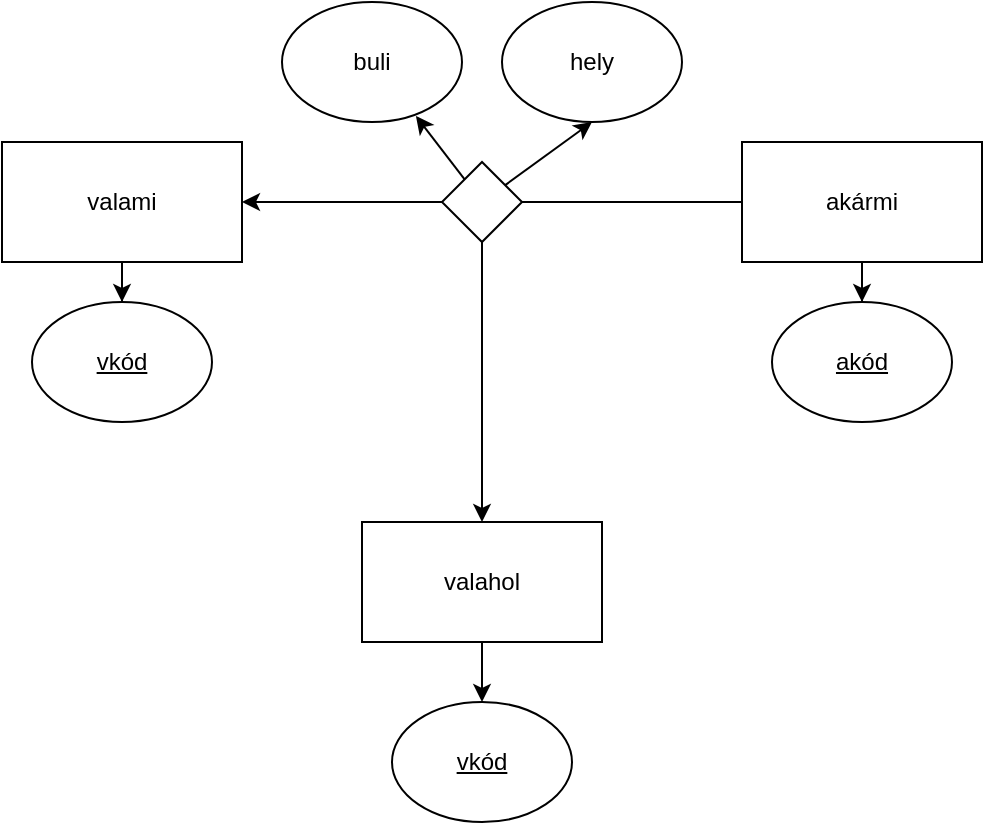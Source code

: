 <mxfile version="20.3.0" type="device"><diagram id="HUfoA9V-EXVDE99QHMFj" name="1 oldal"><mxGraphModel dx="1422" dy="903" grid="1" gridSize="10" guides="1" tooltips="1" connect="1" arrows="1" fold="1" page="1" pageScale="1" pageWidth="827" pageHeight="1169" math="0" shadow="0"><root><mxCell id="0"/><mxCell id="1" parent="0"/><mxCell id="ZiTSJ6-MOnE7eTckW1YP-7" value="" style="edgeStyle=orthogonalEdgeStyle;rounded=0;orthogonalLoop=1;jettySize=auto;html=1;" edge="1" parent="1" source="ZiTSJ6-MOnE7eTckW1YP-1" target="ZiTSJ6-MOnE7eTckW1YP-5"><mxGeometry relative="1" as="geometry"/></mxCell><mxCell id="ZiTSJ6-MOnE7eTckW1YP-1" value="" style="rounded=0;whiteSpace=wrap;html=1;" vertex="1" parent="1"><mxGeometry x="500" y="320" width="120" height="60" as="geometry"/></mxCell><mxCell id="ZiTSJ6-MOnE7eTckW1YP-6" value="" style="edgeStyle=orthogonalEdgeStyle;rounded=0;orthogonalLoop=1;jettySize=auto;html=1;" edge="1" parent="1" source="ZiTSJ6-MOnE7eTckW1YP-2" target="ZiTSJ6-MOnE7eTckW1YP-3"><mxGeometry relative="1" as="geometry"/></mxCell><mxCell id="ZiTSJ6-MOnE7eTckW1YP-2" value="" style="rounded=0;whiteSpace=wrap;html=1;" vertex="1" parent="1"><mxGeometry x="130" y="320" width="120" height="60" as="geometry"/></mxCell><mxCell id="ZiTSJ6-MOnE7eTckW1YP-3" value="" style="ellipse;whiteSpace=wrap;html=1;" vertex="1" parent="1"><mxGeometry x="145" y="400" width="90" height="60" as="geometry"/></mxCell><mxCell id="ZiTSJ6-MOnE7eTckW1YP-5" value="" style="ellipse;whiteSpace=wrap;html=1;" vertex="1" parent="1"><mxGeometry x="515" y="400" width="90" height="60" as="geometry"/></mxCell><mxCell id="ZiTSJ6-MOnE7eTckW1YP-8" value="valami" style="text;html=1;strokeColor=none;fillColor=none;align=center;verticalAlign=middle;whiteSpace=wrap;rounded=0;" vertex="1" parent="1"><mxGeometry x="160" y="335" width="60" height="30" as="geometry"/></mxCell><mxCell id="ZiTSJ6-MOnE7eTckW1YP-9" value="akármi" style="text;html=1;strokeColor=none;fillColor=none;align=center;verticalAlign=middle;whiteSpace=wrap;rounded=0;" vertex="1" parent="1"><mxGeometry x="530" y="335" width="60" height="30" as="geometry"/></mxCell><mxCell id="ZiTSJ6-MOnE7eTckW1YP-10" value="&lt;u&gt;vkód&lt;/u&gt;" style="text;html=1;strokeColor=none;fillColor=none;align=center;verticalAlign=middle;whiteSpace=wrap;rounded=0;" vertex="1" parent="1"><mxGeometry x="160" y="415" width="60" height="30" as="geometry"/></mxCell><mxCell id="ZiTSJ6-MOnE7eTckW1YP-11" value="&lt;u&gt;akód&lt;/u&gt;" style="text;html=1;strokeColor=none;fillColor=none;align=center;verticalAlign=middle;whiteSpace=wrap;rounded=0;" vertex="1" parent="1"><mxGeometry x="530" y="415" width="60" height="30" as="geometry"/></mxCell><mxCell id="ZiTSJ6-MOnE7eTckW1YP-13" value="" style="edgeStyle=orthogonalEdgeStyle;rounded=0;orthogonalLoop=1;jettySize=auto;html=1;" edge="1" parent="1" source="ZiTSJ6-MOnE7eTckW1YP-12" target="ZiTSJ6-MOnE7eTckW1YP-2"><mxGeometry relative="1" as="geometry"/></mxCell><mxCell id="ZiTSJ6-MOnE7eTckW1YP-14" value="" style="edgeStyle=orthogonalEdgeStyle;rounded=0;orthogonalLoop=1;jettySize=auto;html=1;endArrow=none;endFill=0;" edge="1" parent="1" source="ZiTSJ6-MOnE7eTckW1YP-12" target="ZiTSJ6-MOnE7eTckW1YP-1"><mxGeometry relative="1" as="geometry"/></mxCell><mxCell id="ZiTSJ6-MOnE7eTckW1YP-19" value="" style="rounded=0;orthogonalLoop=1;jettySize=auto;html=1;entryX=0.744;entryY=0.95;entryDx=0;entryDy=0;entryPerimeter=0;" edge="1" parent="1" source="ZiTSJ6-MOnE7eTckW1YP-12" target="ZiTSJ6-MOnE7eTckW1YP-15"><mxGeometry relative="1" as="geometry"/></mxCell><mxCell id="ZiTSJ6-MOnE7eTckW1YP-20" value="" style="edgeStyle=none;rounded=0;orthogonalLoop=1;jettySize=auto;html=1;entryX=0.5;entryY=1;entryDx=0;entryDy=0;" edge="1" parent="1" source="ZiTSJ6-MOnE7eTckW1YP-12" target="ZiTSJ6-MOnE7eTckW1YP-16"><mxGeometry relative="1" as="geometry"><mxPoint x="400" y="300" as="targetPoint"/></mxGeometry></mxCell><mxCell id="ZiTSJ6-MOnE7eTckW1YP-28" value="" style="edgeStyle=none;rounded=0;orthogonalLoop=1;jettySize=auto;html=1;entryX=0.5;entryY=0;entryDx=0;entryDy=0;" edge="1" parent="1" source="ZiTSJ6-MOnE7eTckW1YP-12" target="ZiTSJ6-MOnE7eTckW1YP-21"><mxGeometry relative="1" as="geometry"><mxPoint x="370" y="440" as="targetPoint"/></mxGeometry></mxCell><mxCell id="ZiTSJ6-MOnE7eTckW1YP-12" value="" style="rhombus;whiteSpace=wrap;html=1;direction=south;" vertex="1" parent="1"><mxGeometry x="350" y="330" width="40" height="40" as="geometry"/></mxCell><mxCell id="ZiTSJ6-MOnE7eTckW1YP-15" value="" style="ellipse;whiteSpace=wrap;html=1;" vertex="1" parent="1"><mxGeometry x="270" y="250" width="90" height="60" as="geometry"/></mxCell><mxCell id="ZiTSJ6-MOnE7eTckW1YP-16" value="" style="ellipse;whiteSpace=wrap;html=1;" vertex="1" parent="1"><mxGeometry x="380" y="250" width="90" height="60" as="geometry"/></mxCell><mxCell id="ZiTSJ6-MOnE7eTckW1YP-17" value="buli" style="text;html=1;strokeColor=none;fillColor=none;align=center;verticalAlign=middle;whiteSpace=wrap;rounded=0;" vertex="1" parent="1"><mxGeometry x="285" y="265" width="60" height="30" as="geometry"/></mxCell><mxCell id="ZiTSJ6-MOnE7eTckW1YP-18" value="hely" style="text;html=1;strokeColor=none;fillColor=none;align=center;verticalAlign=middle;whiteSpace=wrap;rounded=0;" vertex="1" parent="1"><mxGeometry x="395" y="265" width="60" height="30" as="geometry"/></mxCell><mxCell id="ZiTSJ6-MOnE7eTckW1YP-24" value="" style="edgeStyle=none;rounded=0;orthogonalLoop=1;jettySize=auto;html=1;" edge="1" parent="1" source="ZiTSJ6-MOnE7eTckW1YP-21" target="ZiTSJ6-MOnE7eTckW1YP-22"><mxGeometry relative="1" as="geometry"/></mxCell><mxCell id="ZiTSJ6-MOnE7eTckW1YP-21" value="" style="rounded=0;whiteSpace=wrap;html=1;" vertex="1" parent="1"><mxGeometry x="310" y="510" width="120" height="60" as="geometry"/></mxCell><mxCell id="ZiTSJ6-MOnE7eTckW1YP-22" value="" style="ellipse;whiteSpace=wrap;html=1;" vertex="1" parent="1"><mxGeometry x="325" y="600" width="90" height="60" as="geometry"/></mxCell><mxCell id="ZiTSJ6-MOnE7eTckW1YP-29" value="valahol" style="text;html=1;strokeColor=none;fillColor=none;align=center;verticalAlign=middle;whiteSpace=wrap;rounded=0;" vertex="1" parent="1"><mxGeometry x="340" y="525" width="60" height="30" as="geometry"/></mxCell><mxCell id="ZiTSJ6-MOnE7eTckW1YP-30" value="&lt;u&gt;vkód&lt;/u&gt;" style="text;html=1;strokeColor=none;fillColor=none;align=center;verticalAlign=middle;whiteSpace=wrap;rounded=0;" vertex="1" parent="1"><mxGeometry x="340" y="615" width="60" height="30" as="geometry"/></mxCell></root></mxGraphModel></diagram></mxfile>